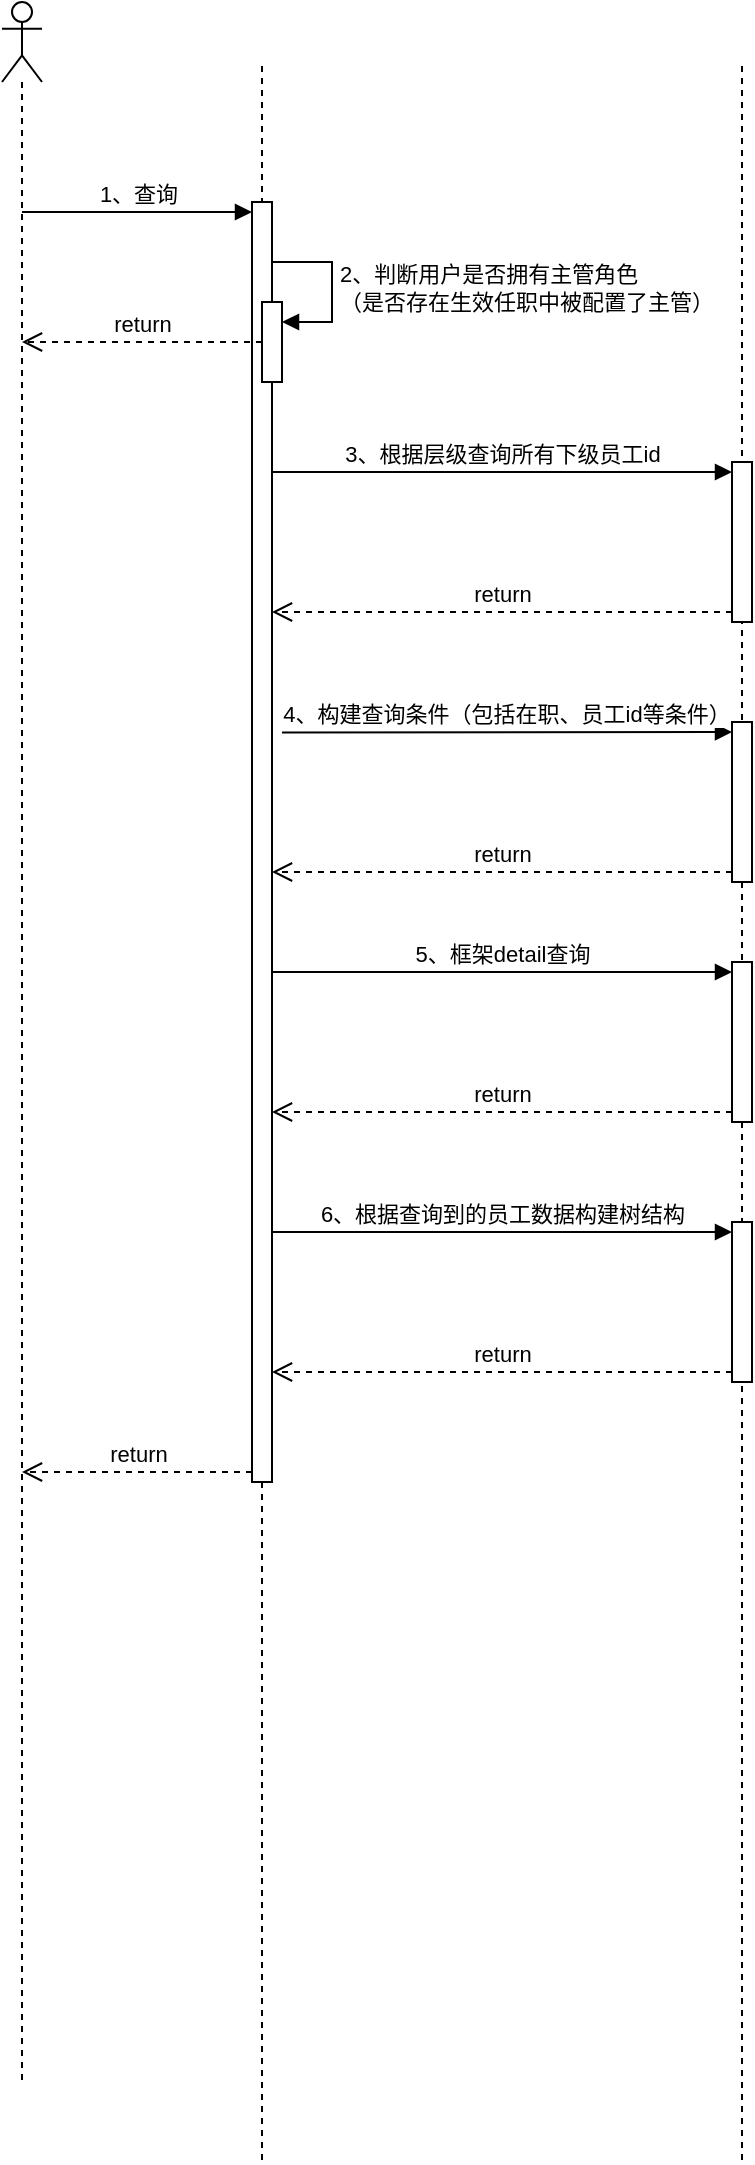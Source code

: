 <mxfile version="23.1.5" type="github">
  <diagram name="第 1 页" id="gGNzHbZxtVyuUFQX-Yiw">
    <mxGraphModel dx="1434" dy="749" grid="1" gridSize="10" guides="1" tooltips="1" connect="1" arrows="1" fold="1" page="1" pageScale="1" pageWidth="827" pageHeight="1169" math="0" shadow="0">
      <root>
        <mxCell id="0" />
        <mxCell id="1" parent="0" />
        <mxCell id="tY0vm_PG-ZFwHlgBGjM2-1" value="" style="shape=umlLifeline;perimeter=lifelinePerimeter;whiteSpace=wrap;html=1;container=1;dropTarget=0;collapsible=0;recursiveResize=0;outlineConnect=0;portConstraint=eastwest;newEdgeStyle={&quot;curved&quot;:0,&quot;rounded&quot;:0};participant=umlActor;" vertex="1" parent="1">
          <mxGeometry x="70" y="90" width="20" height="1040" as="geometry" />
        </mxCell>
        <mxCell id="tY0vm_PG-ZFwHlgBGjM2-2" value="" style="endArrow=none;dashed=1;html=1;rounded=0;" edge="1" parent="1">
          <mxGeometry width="50" height="50" relative="1" as="geometry">
            <mxPoint x="200" y="1169" as="sourcePoint" />
            <mxPoint x="200" y="120" as="targetPoint" />
          </mxGeometry>
        </mxCell>
        <mxCell id="tY0vm_PG-ZFwHlgBGjM2-3" value="" style="html=1;points=[[0,0,0,0,5],[0,1,0,0,-5],[1,0,0,0,5],[1,1,0,0,-5]];perimeter=orthogonalPerimeter;outlineConnect=0;targetShapes=umlLifeline;portConstraint=eastwest;newEdgeStyle={&quot;curved&quot;:0,&quot;rounded&quot;:0};" vertex="1" parent="1">
          <mxGeometry x="195" y="190" width="10" height="640" as="geometry" />
        </mxCell>
        <mxCell id="tY0vm_PG-ZFwHlgBGjM2-4" value="1、查询" style="html=1;verticalAlign=bottom;endArrow=block;curved=0;rounded=0;entryX=0;entryY=0;entryDx=0;entryDy=5;" edge="1" target="tY0vm_PG-ZFwHlgBGjM2-3" parent="1" source="tY0vm_PG-ZFwHlgBGjM2-1">
          <mxGeometry relative="1" as="geometry">
            <mxPoint x="170" y="195" as="sourcePoint" />
          </mxGeometry>
        </mxCell>
        <mxCell id="tY0vm_PG-ZFwHlgBGjM2-5" value="return" style="html=1;verticalAlign=bottom;endArrow=open;dashed=1;endSize=8;curved=0;rounded=0;exitX=0;exitY=1;exitDx=0;exitDy=-5;" edge="1" source="tY0vm_PG-ZFwHlgBGjM2-3" parent="1" target="tY0vm_PG-ZFwHlgBGjM2-1">
          <mxGeometry relative="1" as="geometry">
            <mxPoint x="170" y="265" as="targetPoint" />
          </mxGeometry>
        </mxCell>
        <mxCell id="tY0vm_PG-ZFwHlgBGjM2-10" value="" style="endArrow=none;dashed=1;html=1;rounded=0;" edge="1" parent="1">
          <mxGeometry width="50" height="50" relative="1" as="geometry">
            <mxPoint x="440" y="1169" as="sourcePoint" />
            <mxPoint x="440" y="120" as="targetPoint" />
          </mxGeometry>
        </mxCell>
        <mxCell id="tY0vm_PG-ZFwHlgBGjM2-16" value="" style="html=1;points=[[0,0,0,0,5],[0,1,0,0,-5],[1,0,0,0,5],[1,1,0,0,-5]];perimeter=orthogonalPerimeter;outlineConnect=0;targetShapes=umlLifeline;portConstraint=eastwest;newEdgeStyle={&quot;curved&quot;:0,&quot;rounded&quot;:0};" vertex="1" parent="1">
          <mxGeometry x="200" y="240" width="10" height="40" as="geometry" />
        </mxCell>
        <mxCell id="tY0vm_PG-ZFwHlgBGjM2-17" value="2、判断用户是否拥有主管角色&lt;br&gt;（是否存在生效任职中被配置了主管）" style="html=1;align=left;spacingLeft=2;endArrow=block;rounded=0;edgeStyle=orthogonalEdgeStyle;curved=0;rounded=0;" edge="1" target="tY0vm_PG-ZFwHlgBGjM2-16" parent="1">
          <mxGeometry relative="1" as="geometry">
            <mxPoint x="205" y="220" as="sourcePoint" />
            <Array as="points">
              <mxPoint x="235" y="250" />
            </Array>
          </mxGeometry>
        </mxCell>
        <mxCell id="tY0vm_PG-ZFwHlgBGjM2-18" value="return" style="html=1;verticalAlign=bottom;endArrow=open;dashed=1;endSize=8;curved=0;rounded=0;" edge="1" parent="1" target="tY0vm_PG-ZFwHlgBGjM2-1">
          <mxGeometry relative="1" as="geometry">
            <mxPoint x="200" y="260" as="sourcePoint" />
            <mxPoint x="120" y="260" as="targetPoint" />
          </mxGeometry>
        </mxCell>
        <mxCell id="tY0vm_PG-ZFwHlgBGjM2-19" value="" style="html=1;points=[[0,0,0,0,5],[0,1,0,0,-5],[1,0,0,0,5],[1,1,0,0,-5]];perimeter=orthogonalPerimeter;outlineConnect=0;targetShapes=umlLifeline;portConstraint=eastwest;newEdgeStyle={&quot;curved&quot;:0,&quot;rounded&quot;:0};" vertex="1" parent="1">
          <mxGeometry x="435" y="320" width="10" height="80" as="geometry" />
        </mxCell>
        <mxCell id="tY0vm_PG-ZFwHlgBGjM2-20" value="3、根据层级查询所有下级员工id" style="html=1;verticalAlign=bottom;endArrow=block;curved=0;rounded=0;entryX=0;entryY=0;entryDx=0;entryDy=5;" edge="1" target="tY0vm_PG-ZFwHlgBGjM2-19" parent="1" source="tY0vm_PG-ZFwHlgBGjM2-3">
          <mxGeometry relative="1" as="geometry">
            <mxPoint x="370" y="325" as="sourcePoint" />
          </mxGeometry>
        </mxCell>
        <mxCell id="tY0vm_PG-ZFwHlgBGjM2-21" value="return" style="html=1;verticalAlign=bottom;endArrow=open;dashed=1;endSize=8;curved=0;rounded=0;exitX=0;exitY=1;exitDx=0;exitDy=-5;" edge="1" source="tY0vm_PG-ZFwHlgBGjM2-19" parent="1" target="tY0vm_PG-ZFwHlgBGjM2-3">
          <mxGeometry relative="1" as="geometry">
            <mxPoint x="370" y="395" as="targetPoint" />
          </mxGeometry>
        </mxCell>
        <mxCell id="tY0vm_PG-ZFwHlgBGjM2-22" value="" style="html=1;points=[[0,0,0,0,5],[0,1,0,0,-5],[1,0,0,0,5],[1,1,0,0,-5]];perimeter=orthogonalPerimeter;outlineConnect=0;targetShapes=umlLifeline;portConstraint=eastwest;newEdgeStyle={&quot;curved&quot;:0,&quot;rounded&quot;:0};" vertex="1" parent="1">
          <mxGeometry x="435" y="450" width="10" height="80" as="geometry" />
        </mxCell>
        <mxCell id="tY0vm_PG-ZFwHlgBGjM2-23" value="4、构建查询条件（包括在职、员工id等条件）" style="html=1;verticalAlign=bottom;endArrow=block;curved=0;rounded=0;entryX=0;entryY=0;entryDx=0;entryDy=5;exitX=1.5;exitY=0.557;exitDx=0;exitDy=0;exitPerimeter=0;" edge="1" target="tY0vm_PG-ZFwHlgBGjM2-22" parent="1">
          <mxGeometry relative="1" as="geometry">
            <mxPoint x="210" y="455.21" as="sourcePoint" />
          </mxGeometry>
        </mxCell>
        <mxCell id="tY0vm_PG-ZFwHlgBGjM2-24" value="return" style="html=1;verticalAlign=bottom;endArrow=open;dashed=1;endSize=8;curved=0;rounded=0;exitX=0;exitY=1;exitDx=0;exitDy=-5;" edge="1" source="tY0vm_PG-ZFwHlgBGjM2-22" parent="1">
          <mxGeometry relative="1" as="geometry">
            <mxPoint x="205" y="525" as="targetPoint" />
          </mxGeometry>
        </mxCell>
        <mxCell id="tY0vm_PG-ZFwHlgBGjM2-25" value="" style="html=1;points=[[0,0,0,0,5],[0,1,0,0,-5],[1,0,0,0,5],[1,1,0,0,-5]];perimeter=orthogonalPerimeter;outlineConnect=0;targetShapes=umlLifeline;portConstraint=eastwest;newEdgeStyle={&quot;curved&quot;:0,&quot;rounded&quot;:0};" vertex="1" parent="1">
          <mxGeometry x="435" y="570" width="10" height="80" as="geometry" />
        </mxCell>
        <mxCell id="tY0vm_PG-ZFwHlgBGjM2-26" value="5、框架detail查询" style="html=1;verticalAlign=bottom;endArrow=block;curved=0;rounded=0;entryX=0;entryY=0;entryDx=0;entryDy=5;" edge="1" target="tY0vm_PG-ZFwHlgBGjM2-25" parent="1">
          <mxGeometry relative="1" as="geometry">
            <mxPoint x="205" y="575" as="sourcePoint" />
          </mxGeometry>
        </mxCell>
        <mxCell id="tY0vm_PG-ZFwHlgBGjM2-27" value="return" style="html=1;verticalAlign=bottom;endArrow=open;dashed=1;endSize=8;curved=0;rounded=0;exitX=0;exitY=1;exitDx=0;exitDy=-5;" edge="1" source="tY0vm_PG-ZFwHlgBGjM2-25" parent="1">
          <mxGeometry relative="1" as="geometry">
            <mxPoint x="205" y="645" as="targetPoint" />
          </mxGeometry>
        </mxCell>
        <mxCell id="tY0vm_PG-ZFwHlgBGjM2-28" value="" style="html=1;points=[[0,0,0,0,5],[0,1,0,0,-5],[1,0,0,0,5],[1,1,0,0,-5]];perimeter=orthogonalPerimeter;outlineConnect=0;targetShapes=umlLifeline;portConstraint=eastwest;newEdgeStyle={&quot;curved&quot;:0,&quot;rounded&quot;:0};" vertex="1" parent="1">
          <mxGeometry x="435" y="700" width="10" height="80" as="geometry" />
        </mxCell>
        <mxCell id="tY0vm_PG-ZFwHlgBGjM2-29" value="6、根据查询到的员工数据构建树结构" style="html=1;verticalAlign=bottom;endArrow=block;curved=0;rounded=0;entryX=0;entryY=0;entryDx=0;entryDy=5;" edge="1" target="tY0vm_PG-ZFwHlgBGjM2-28" parent="1" source="tY0vm_PG-ZFwHlgBGjM2-3">
          <mxGeometry relative="1" as="geometry">
            <mxPoint x="365" y="705" as="sourcePoint" />
          </mxGeometry>
        </mxCell>
        <mxCell id="tY0vm_PG-ZFwHlgBGjM2-30" value="return" style="html=1;verticalAlign=bottom;endArrow=open;dashed=1;endSize=8;curved=0;rounded=0;exitX=0;exitY=1;exitDx=0;exitDy=-5;" edge="1" source="tY0vm_PG-ZFwHlgBGjM2-28" parent="1" target="tY0vm_PG-ZFwHlgBGjM2-3">
          <mxGeometry relative="1" as="geometry">
            <mxPoint x="365" y="775" as="targetPoint" />
          </mxGeometry>
        </mxCell>
      </root>
    </mxGraphModel>
  </diagram>
</mxfile>
